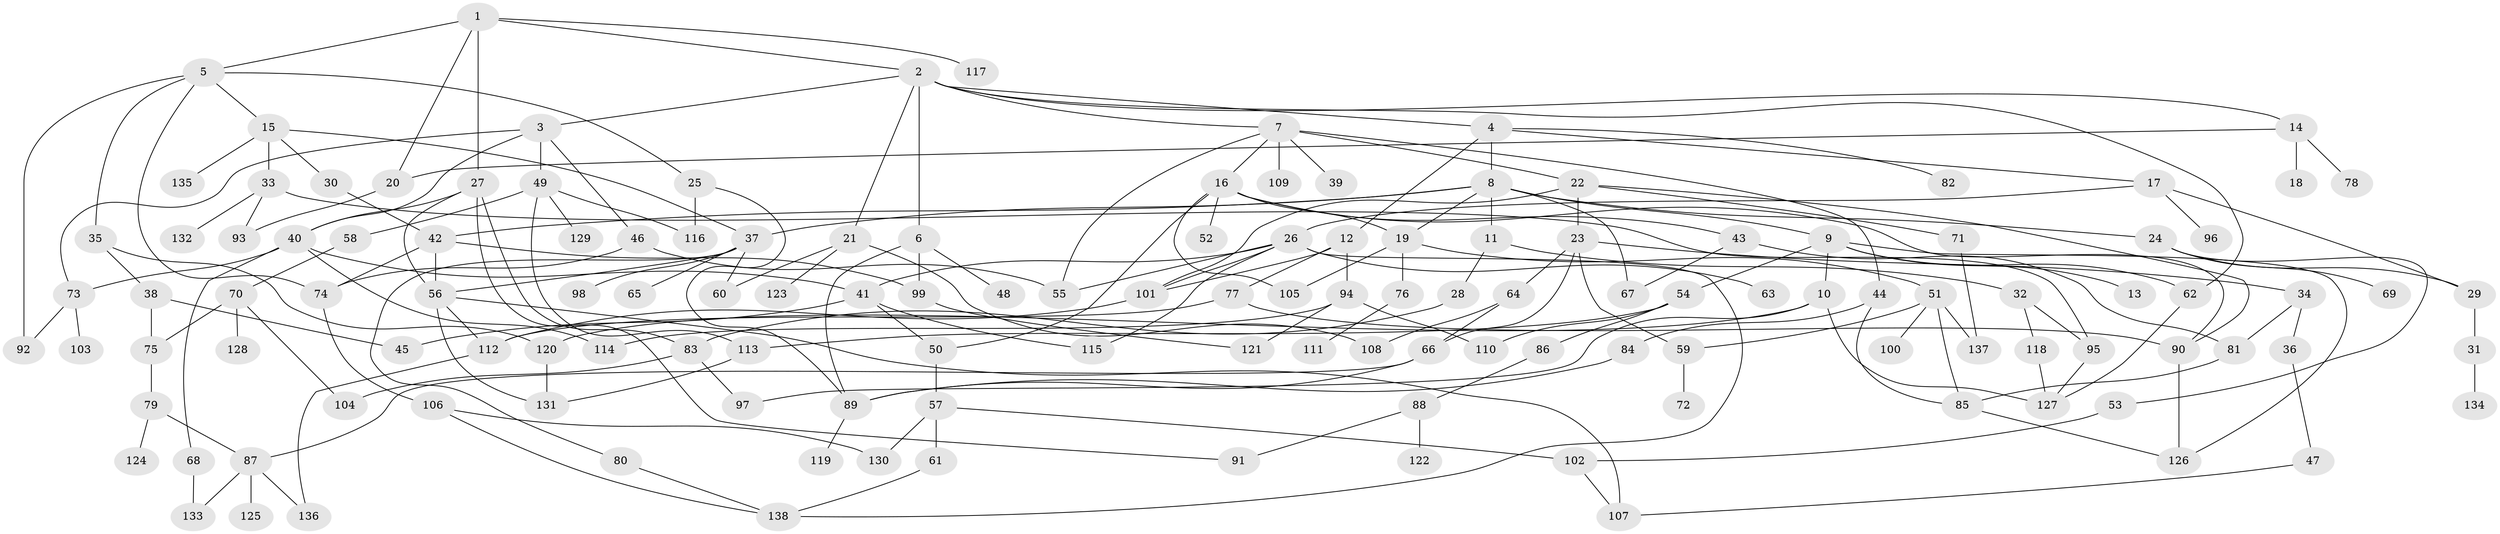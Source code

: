 // coarse degree distribution, {8: 0.030927835051546393, 5: 0.15463917525773196, 4: 0.18556701030927836, 1: 0.18556701030927836, 3: 0.24742268041237114, 6: 0.030927835051546393, 2: 0.15463917525773196, 9: 0.010309278350515464}
// Generated by graph-tools (version 1.1) at 2025/36/03/04/25 23:36:13]
// undirected, 138 vertices, 206 edges
graph export_dot {
  node [color=gray90,style=filled];
  1;
  2;
  3;
  4;
  5;
  6;
  7;
  8;
  9;
  10;
  11;
  12;
  13;
  14;
  15;
  16;
  17;
  18;
  19;
  20;
  21;
  22;
  23;
  24;
  25;
  26;
  27;
  28;
  29;
  30;
  31;
  32;
  33;
  34;
  35;
  36;
  37;
  38;
  39;
  40;
  41;
  42;
  43;
  44;
  45;
  46;
  47;
  48;
  49;
  50;
  51;
  52;
  53;
  54;
  55;
  56;
  57;
  58;
  59;
  60;
  61;
  62;
  63;
  64;
  65;
  66;
  67;
  68;
  69;
  70;
  71;
  72;
  73;
  74;
  75;
  76;
  77;
  78;
  79;
  80;
  81;
  82;
  83;
  84;
  85;
  86;
  87;
  88;
  89;
  90;
  91;
  92;
  93;
  94;
  95;
  96;
  97;
  98;
  99;
  100;
  101;
  102;
  103;
  104;
  105;
  106;
  107;
  108;
  109;
  110;
  111;
  112;
  113;
  114;
  115;
  116;
  117;
  118;
  119;
  120;
  121;
  122;
  123;
  124;
  125;
  126;
  127;
  128;
  129;
  130;
  131;
  132;
  133;
  134;
  135;
  136;
  137;
  138;
  1 -- 2;
  1 -- 5;
  1 -- 20;
  1 -- 27;
  1 -- 117;
  2 -- 3;
  2 -- 4;
  2 -- 6;
  2 -- 7;
  2 -- 14;
  2 -- 21;
  2 -- 62;
  3 -- 46;
  3 -- 49;
  3 -- 40;
  3 -- 73;
  4 -- 8;
  4 -- 12;
  4 -- 17;
  4 -- 82;
  5 -- 15;
  5 -- 25;
  5 -- 35;
  5 -- 74;
  5 -- 92;
  6 -- 48;
  6 -- 89;
  6 -- 99;
  7 -- 16;
  7 -- 22;
  7 -- 39;
  7 -- 44;
  7 -- 109;
  7 -- 55;
  8 -- 9;
  8 -- 11;
  8 -- 19;
  8 -- 24;
  8 -- 37;
  8 -- 42;
  8 -- 67;
  9 -- 10;
  9 -- 13;
  9 -- 54;
  9 -- 126;
  9 -- 62;
  10 -- 127;
  10 -- 97;
  10 -- 120;
  11 -- 28;
  11 -- 32;
  12 -- 77;
  12 -- 94;
  12 -- 101;
  14 -- 18;
  14 -- 78;
  14 -- 20;
  15 -- 30;
  15 -- 33;
  15 -- 135;
  15 -- 37;
  16 -- 43;
  16 -- 50;
  16 -- 52;
  16 -- 90;
  16 -- 19;
  16 -- 105;
  17 -- 26;
  17 -- 96;
  17 -- 29;
  19 -- 51;
  19 -- 76;
  19 -- 105;
  20 -- 93;
  21 -- 108;
  21 -- 123;
  21 -- 60;
  22 -- 23;
  22 -- 71;
  22 -- 90;
  22 -- 101;
  23 -- 34;
  23 -- 59;
  23 -- 64;
  23 -- 66;
  24 -- 29;
  24 -- 53;
  24 -- 69;
  25 -- 89;
  25 -- 116;
  26 -- 41;
  26 -- 63;
  26 -- 101;
  26 -- 115;
  26 -- 138;
  26 -- 55;
  27 -- 40;
  27 -- 83;
  27 -- 91;
  27 -- 56;
  28 -- 83;
  29 -- 31;
  30 -- 42;
  31 -- 134;
  32 -- 118;
  32 -- 95;
  33 -- 95;
  33 -- 132;
  33 -- 93;
  34 -- 36;
  34 -- 81;
  35 -- 38;
  35 -- 120;
  36 -- 47;
  37 -- 60;
  37 -- 65;
  37 -- 80;
  37 -- 98;
  37 -- 56;
  38 -- 45;
  38 -- 75;
  40 -- 68;
  40 -- 73;
  40 -- 114;
  40 -- 41;
  41 -- 50;
  41 -- 115;
  41 -- 45;
  42 -- 56;
  42 -- 99;
  42 -- 74;
  43 -- 67;
  43 -- 81;
  44 -- 84;
  44 -- 85;
  46 -- 55;
  46 -- 74;
  47 -- 107;
  49 -- 58;
  49 -- 116;
  49 -- 129;
  49 -- 113;
  50 -- 57;
  51 -- 100;
  51 -- 59;
  51 -- 137;
  51 -- 85;
  53 -- 102;
  54 -- 86;
  54 -- 113;
  54 -- 110;
  56 -- 131;
  56 -- 112;
  56 -- 107;
  57 -- 61;
  57 -- 102;
  57 -- 130;
  58 -- 70;
  59 -- 72;
  61 -- 138;
  62 -- 127;
  64 -- 66;
  64 -- 108;
  66 -- 87;
  66 -- 89;
  68 -- 133;
  70 -- 128;
  70 -- 104;
  70 -- 75;
  71 -- 137;
  73 -- 92;
  73 -- 103;
  74 -- 106;
  75 -- 79;
  76 -- 111;
  77 -- 112;
  77 -- 90;
  79 -- 124;
  79 -- 87;
  80 -- 138;
  81 -- 85;
  83 -- 97;
  83 -- 104;
  84 -- 89;
  85 -- 126;
  86 -- 88;
  87 -- 125;
  87 -- 133;
  87 -- 136;
  88 -- 122;
  88 -- 91;
  89 -- 119;
  90 -- 126;
  94 -- 110;
  94 -- 114;
  94 -- 121;
  95 -- 127;
  99 -- 121;
  101 -- 112;
  102 -- 107;
  106 -- 138;
  106 -- 130;
  112 -- 136;
  113 -- 131;
  118 -- 127;
  120 -- 131;
}
